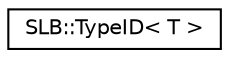 digraph "Graphical Class Hierarchy"
{
  edge [fontname="Helvetica",fontsize="10",labelfontname="Helvetica",labelfontsize="10"];
  node [fontname="Helvetica",fontsize="10",shape=record];
  rankdir="LR";
  Node1 [label="SLB::TypeID\< T \>",height=0.2,width=0.4,color="black", fillcolor="white", style="filled",URL="$classSLB_1_1TypeID.html"];
}
